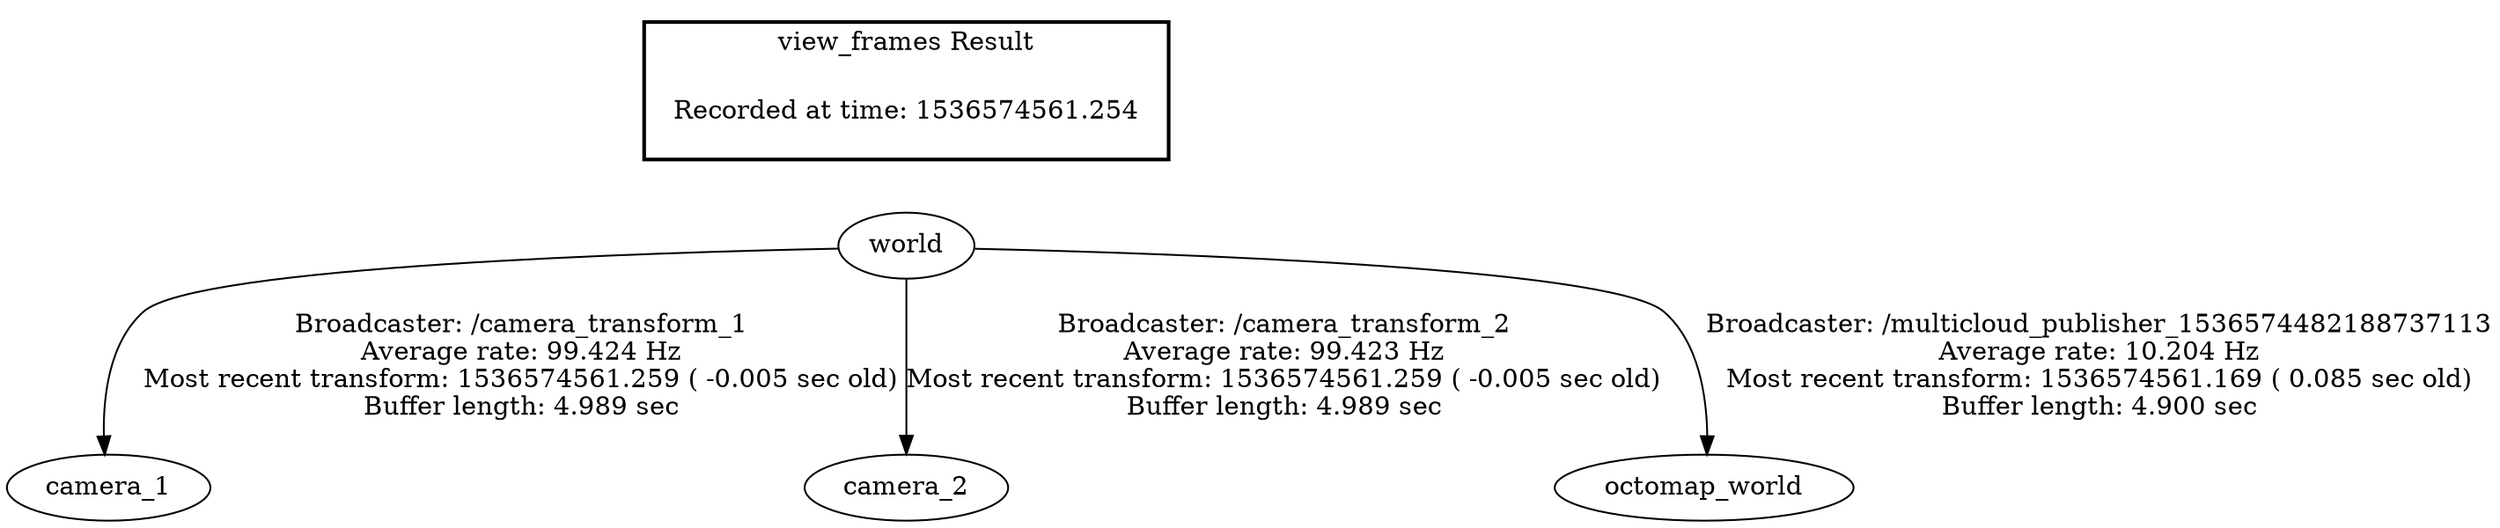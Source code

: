 digraph G {
"world" -> "camera_1"[label="Broadcaster: /camera_transform_1\nAverage rate: 99.424 Hz\nMost recent transform: 1536574561.259 ( -0.005 sec old)\nBuffer length: 4.989 sec\n"];
"world" -> "camera_2"[label="Broadcaster: /camera_transform_2\nAverage rate: 99.423 Hz\nMost recent transform: 1536574561.259 ( -0.005 sec old)\nBuffer length: 4.989 sec\n"];
"world" -> "octomap_world"[label="Broadcaster: /multicloud_publisher_1536574482188737113\nAverage rate: 10.204 Hz\nMost recent transform: 1536574561.169 ( 0.085 sec old)\nBuffer length: 4.900 sec\n"];
edge [style=invis];
 subgraph cluster_legend { style=bold; color=black; label ="view_frames Result";
"Recorded at time: 1536574561.254"[ shape=plaintext ] ;
 }->"world";
}